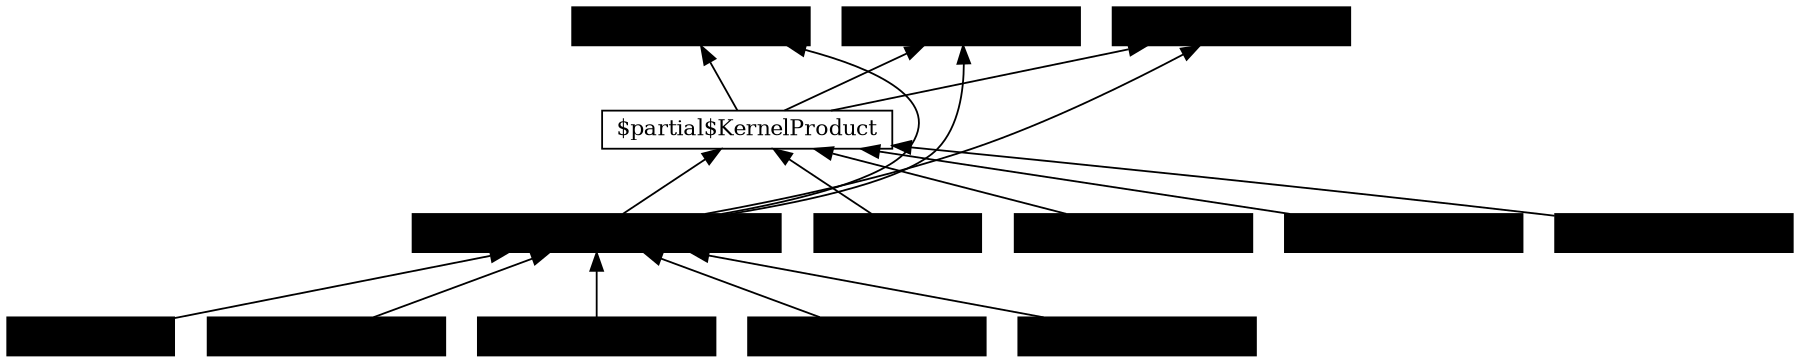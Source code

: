 digraph {
	graph [ordering=in rankdir=BT size="12,12"]
	node [align=right fontsize=12 height=0.2 ranksep=0.1 shape=box style=filled]
	140065721600904 [label="$\partial$KernelProductGrad_x" fillcolor="green!10" margin="\"0.5\""]
	140065721600904 -> 140065721600664
	140065721600664 [label="$\partial$KernelProduct" fillcolor=white margin="\"0.5\""]
	140065721600664 -> 140065716671936
	140065716671936 [label="\tl{$x$}{(1000, 3)}" fillcolor="red!10" margin="\"0.5\""]
	140065721600664 -> 140066518827640
	140066518827640 [label="\tl{$y$}{(2000, 3)}" fillcolor="red!10" margin="\"0.5\""]
	140065721600664 -> 140066518827584
	140066518827584 [label="\tl{$b$}{(2000, 1)}" fillcolor="red!10" margin="\"0.5\""]
	140065716760968 -> 140065721600664
	140065716760968 [label="\tl{$s$}{(1)}" fillcolor="blue!10" margin="\"0.5\""]
	140065716761032 -> 140065721600664
	140065716761032 [label="\tl{$x$}{(1000, 3)}" fillcolor="blue!10" margin="\"0.5\""]
	140065716760648 -> 140065721600664
	140065716760648 [label="\tl{$y$}{(2000, 3)}" fillcolor="blue!10" margin="\"0.5\""]
	140065716761224 -> 140065721600664
	140065716761224 [label="\tl{$b$}{(2000, 1)}" fillcolor="blue!10" margin="\"0.5\""]
	140065721600904 -> 140065716671936
	140065721600904 -> 140066518827640
	140065721600904 -> 140066518827584
	140065716761288 -> 140065721600904
	140065716761288 [label="\tl{$s$}{(1)}" fillcolor="blue!10" margin="\"0.5\""]
	140065716761352 -> 140065721600904
	140065716761352 [label="\tl{$a$}{(1000, 1)}" fillcolor="blue!10" margin="\"0.5\""]
	140065716761416 -> 140065721600904
	140065716761416 [label="\tl{$x$}{(1000, 3)}" fillcolor="blue!10" margin="\"0.5\""]
	140065716761672 -> 140065721600904
	140065716761672 [label="\tl{$y$}{(2000, 3)}" fillcolor="blue!10" margin="\"0.5\""]
	140065716761736 -> 140065721600904
	140065716761736 [label="\tl{$b$}{(2000, 1)}" fillcolor="blue!10" margin="\"0.5\""]
}
